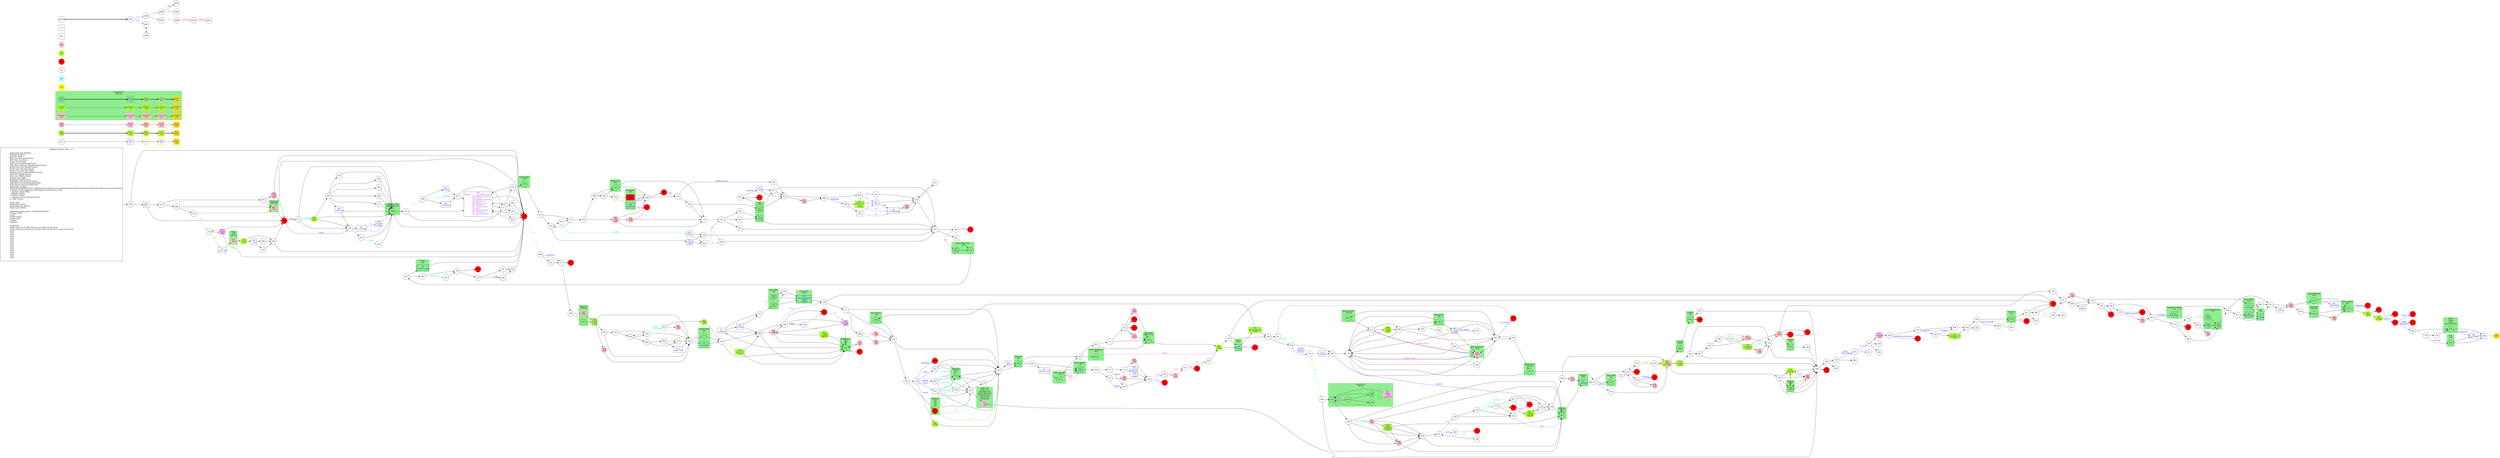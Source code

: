 digraph "Fighting Fantasy: Title" {
	// graph defaults
	rankdir=LR
	mclimit=50
	nodesep=.3 // changes horizontal separation of nodes
	ranksep=.4 // changes vertical separation of nodes
	node [height=.7
		width=.7
		shape=ellipse
		margin=0]
	edge[weight=5]

	// a box for a graph label
	// note that you can override the defaults set above
	title [label = "Fighting Fantasy: Title --/--/--\n\n \
		Light Green Fill: Benefits\l \
		Pink Fill: Penalties\l \
		Red Fill: Death\l \
		Blue Text: Key Items/Events\l \
		Red Text: Lost Items\l \
		Purple Text: Shops\l \
		Blue Line: Forced Items/Events\l \
		Light Blue Text/Line: Optional Items/Events\l \
		Purple Line: Dice Related Events\l \
		Green Line: Stat Test Passed\l \
		Brown Line: Stat Test Failed\l \
		Magenta Line: Combat Related Events\l \
		Grey Text: Riddle Answer\l \
		Grey Line: Hidden Option\l \
		Orange Line: Spells\l \
		Red Line: Possible Error\l \
		Gold/Yellow Fill: Required Nodes\l \
		Light Blue Fill: Recommended Nodes\l \
		Gold Outline: Recommended Path\l \
		Green Box: Combat\l \
		SK/ST/LK/AS/AR/TM/CW/CL: Skill/Stamina/Luck/Attack Strength/Attack Round/Time/Consecutive Win Round/Consecutive Lose Round\l \
		?: Chance of this happening, depending on instructions in text\l \
		*: Special Combat Rules\l \
		-: Negative Status\l \
		+: Positive Status\l \
		^: Damage can be reduced by items\l \
		@: Take 2 items\l\l \
		Starts with:\l \
		Initial Skill: 1d6+6\l \
		Initial Stamina: 2d6+12\l \
		Initial Luck: 1d6+6\l\l \
		skill/stamina/luck potion: +all SK/ST/LK&1ILK\l \
		10 meal: +4ST\l \
		sword\l \
		leather armor\l \
		scarlet pearl\l \
		20 gold\l \
		backpack\l\l \
		Comments:\l \
		shield, only lose ST after losing every other attack round\l \
		If you are hit twice by Baron, you die. If you are hit once, meals restore 3ST\l \
		none\l \
		none\l \
		none\l \
		none\l \
		none\l \
		none\l \
		none\l \
		none\l \
		none\l \
		none\l \
		none\l \
		none\l \
		none\l \
		none\l \
		none\l \
		none\l \
		"
		shape = "box"
		margin = 0.1]

	subgraph Required {
		node [style = "filled" color = "gold" fillcolor = "gold" fontcolor = "blue" shape = "rect"]
		key3
		boo5
		dam5
		monboo5
		mondam5
		mon5
		084 [fontcolor = "black" shape = "octagon"]
	}

	subgraph Required2 {
		node [style = "filled" color = "#FFF700" fillcolor = "#FFF700" fontcolor = "blue" shape = "rect"]
		req2
	}

	subgraph Recommended {
		node [penwidth = 3 color = "gold"]
		txt2
		key2 [shape = "rect" fontcolor = "blue"]
		boo3 [style = "filled" fillcolor = "greenyellow"]
		boo4 [style = "filled" fillcolor = "greenyellow"]
		dam3 [style = "filled" fillcolor = "pink"]
		dam4 [style = "filled" fillcolor = "pink"]
		monboo3 [style = "filled" fillcolor = "greenyellow"]
		monboo4 [style = "filled" fillcolor = "greenyellow"]
		mondam3 [style = "filled" fillcolor = "pink"]
		mondam4 [style = "filled" fillcolor = "pink"]
		mon3
		mon4
	}
	
	subgraph Optional {
		node [style = "filled" color = "paleturquoise1" fillcolor = "paleturquoise1" fontcolor = "blue" shape = "rect"]
		opt
	}

	subgraph Combat {
		style = "filled" color = "palegreen2"
		subgraph cluster_MONSTER {
			label = "? MONSTER\n 0/0 0/0"
			mon1 [label = "\N\n text"]
			mon2 [shape = "rect" fontcolor = "blue" label = "\N\n text"]
			mon3 [label = "\N\n text"]
			mon4 [shape = "rect" fontcolor = "blue" label = "\N\n text"]
			mon5 [shape = "rect" fontcolor = "blue" label = "\N\n text"]
			monboo1 [style = "filled" color = "greenyellow" label = "\N\n text"]
			monboo2 [shape = "rect" style = "filled" color = "greenyellow" fontcolor = "blue" label = "\N\n text"]
			monboo3 [label = "\N\n text"]
			monboo4 [shape = "rect" fontcolor = "blue" label = "\N\n text"]
			monboo5 [shape = "rect" fontcolor = "blue" label = "\N\n text"]
			mondam1 [style = "filled" color = "pink" label = "\N\n text"]
			mondam2 [shape = "rect" style = "filled" color = "pink" fontcolor = "blue" label = "\N\n text"]
			mondam3 [label = "\N\n text"]
			mondam4 [shape = "rect" fontcolor = "blue" label = "\N\n text"]
			mondam5 [shape = "rect" fontcolor = "blue" label = "\N\n text"]
		}
		
		subgraph cluster_FANG_ZEN {
			label = "Fang-zen\n SK-3/10"
			087 [style = "filled" color = "pink" label = "\N\n -2ST"]
		}
		
		subgraph cluster_THUG_YOB {
			label = "Thug\n Yob\n 6/8 7/9"
			353 [style = "filled" color = "pink" label = "\N\n -2ST"]
		}
		
		subgraph cluster_PELAGINE {
			label = "Pelagine 7/8\n Pelaginette 6/5"
			388
		}
		
		subgraph cluster_GUTTERLAGS {
			label = "Gutterlags*\n 7/16"
			273
		}
		
		subgraph cluster_BARON_DEN_SNAU {
			label = "Baron den Snau*\n 7/12"
			257 [label = "\N\n -1EST"]
			072
		}
		
		subgraph cluster_OGRE {
			label = "Ogre\n 7/10"
			315 [label = "\N\n -2EST"]
			397 [shape = "rect" fontcolor = "blue" label = "\N\n 1 gold"]
		}
		
		subgraph cluster_PORTER {
			label = "Porter\n 6/6"
			100 [shape = "rect" fontcolor = "blue" label = "\N\n bribe+1 gold"]
		}
		
		subgraph cluster_DESERT_CAT {
			label = "Desert Cat\n 8/10"
			308
		}
		
		subgraph cluster_GARDENER {
			label = "Gardener*\n 8/7"
			206 [shape = "rect" fontcolor = "blue" label = "\N\n gardener"]
			239 [shape = "rect" style = "filled" color = "red" fontcolor = "blue" label = "\N\n gardener\n -2ST"]
		}
		
		subgraph cluster_FANG_ZEN2 {
			label = "Fang-zen\n SK-2/12"
			097
			187 [style = "filled" color = "pink" label = "\N\n -2ST"]
		}
		
		subgraph cluster_TIMBER_WOLF {
			label = "Timber Wolf\n 6/8"
			235 [shape = "rect" fontcolor = "blue" label = "\N\n -meals/2"]
			371
		}
		
		subgraph cluster_BLACKHEART {
			label = "Blackheart\n 7/10\n 6/8"
			220
		}
		
		subgraph cluster_SPIT_VIPER {
			label = "Spit Viper\n 4/4"
			347 [label = "\N\n -2AT"]
			127 [label = "\N\n -5AT"]
		}
		
		subgraph cluster_GRANOCHIN {
			label = "Granochin\n 8/10"
			014 [shape = "rect" fontcolor = "blue" label = "\N\n -throwing knife?\n -1ESK?\n -4EST?"]
		}
		
		subgraph cluster_PTEROLIN {
			label = "Pterolin\n 6/7"
			042
		}
		
		subgraph cluster_MALE_PTEROLIN {
			label = "Male Pterolin\n 7/8"
			116
		}
		
		subgraph cluster_GIANT_SPIDER {
			label = "Giant Spider\n 7/8"
			208 [shape = "rect" fontcolor = "blue" label = "\N\n -rope"]
		}
		
		subgraph cluster_GHOUL {
			label = "Ghoul\n 8/7"
			139 [shape = "rect" fontcolor = "blue" label = "\N\n -lamp"]
		}
		
		subgraph cluster_CAVEMAN {
			label = "Caveman*\n 6/8 7/7 7/6"
			146
		}
		
		subgraph cluster_GIANT_NANDIBEAR {
			label = "Giant Nandibear\n 9/14"
			292
		}
		
		subgraph cluster_MIST_DEMON {
			label = "Mist Demon\n 7/6"
			399
		}
		
		subgraph cluster_SKELETON {
			label = "Skeleton\n 6/5\n 6/4\n 6/4\n 6/5\n"
			351 [style = "filled" color = "red"]
		}
		
		subgraph cluster_TANTAFLEX {
			label = "Tentaflex\n 10/12"
			391
		}
		
		subgraph cluster_HOPELESS_HILLS {
			label = "Fight 2 of:\n Gark 7/11\n Wild Boar 6/5\n Bristle Beast 5/7\n Hill Giant 9/11\n Harrun 6/7\n Goblin 6/6"
			287 [shape = "rect" style = "filled" color = "pink" fontcolor = "blue" label = "\N\n -1 meal\n -1ST"]
		}
		
		subgraph cluster_SLIME_MONSTER {
			label = "Slime Monster\n 9/12"
			055 [style = "filled" color = "pink" label = "\N\n -2ST?"]
		}
		
		subgraph cluster_MARSH_ORC {
			label = "Marsh Orc\n 7/6"
			118
		}
		
		subgraph cluster_MARSH_GHOST {
			label = "Marsh Ghost*\n 7/8 7/8"
			342
		}
		
		subgraph cluster_FLESH_EATER {
			label = "Flesh-Eater\n 10/16"
			195
		}
		
		subgraph cluster_MERE_FOLK {
			label = "Mere-Folk\n 6/0"
			047
		}
		
		subgraph cluster_CRADOC {
			label = "Cradoc\n 8/10"
			096
		}
		
		subgraph cluster_HOATZIN {
			label = "Hoatzin\n 6/6"
			136 [label = "\N\n -2AT?"]
		}
		
		subgraph cluster_CRADOC2 {
			label = "Cradoc\n 7/8"
			079
		}
		
		subgraph cluster_HARGON {
			label = "Hargon\n 7/10"
			024 [shape = "rect" fontcolor = "blue" label = "\N\n -compass"]
		}
		
		subgraph cluster_SEMERLE {
			label = "Semerle\n 6/14"
			207
		}
		
		subgraph cluster_MARSH_ORC2 {
			label = "Marsh Orc\n 7/8 7/7"
			361
			043
			149
			334
			065 [shape = "rect" fontcolor = "blue" style = "filled" color = "pink" label = "\N\n collpse\n -1LK\n -half EST?"]
		}
		
		subgraph cluster_WRAITH {
			label = "Wraith\n 7/8"
			051
		}
		
		subgraph cluster_OGRE_SMITH {
			label = "Ogre Smith\n 8/12"
			111 [shape = "rect" fontcolor = "blue" label = "\N\n helmet"]
			348 [shape = "rect" fontcolor = "blue" label = "\N\n helmet"]
		}
		
		subgraph cluster_RENEGADE_DWARF {
			label = "Renegade Dwarf\n 7/7"
			320 [shape = "rect" fontcolor = "blue" label = "\N\n 4 gold"]
		}
		subgraph cluster_INVISIBLE_WARRIOR {
			label = "Invisible Warrior\n 7/7"
			240 [label = "\N\n -1AT"]
			182 [label = "\N\n -1EST"]
			339 [label = "\N\n -2AT"]
		}
		
		subgraph cluster_ORC {
			label = "Orc\n 7/6"
			176 [shape = "rect" fontcolor = "blue" label = "\N\n 2 gold"]
		}
		
		subgraph cluster_GIANT_MILLIPEDE {
			label = "Giant Millipede\n 9/12"
			153
		}
		
		subgraph cluster_POOL_CRAWLER {
			label = "Pool Crawler\n 9/14"
			275
		}
		
		subgraph cluster_GIANT_RAT {
			label = "Giant Rat\n 5/4 5/4"
			002
		}
		
		subgraph cluster_OPHIS_OMAN_OTUS {
			label = "Ophis\n Oman\n Otus\n 8/12 8/10 9/12"
			070
		}
		
		subgraph cluster_OTUS {
			label = "Otus\n 9/12"
			248
		}
		
		subgraph cluster_TROLL_ORC {
			label = "Troll-Orc\n 7/4"
			336
		}
		
		cbt
	}

	subgraph Death {
		node [style = "filled" color = "red"]
		ddt
		019
		022
		038 [label = "\N\n -4ST"]
		045
		053
		061
		074
		103
		108
		128
		163
		166
		168
		184
		200
		209
		217
		222
		226
		246
		249
		258
		262
		274
		286
		288
		291
		299 [label = "\N\n -6ST"]
		305
		309
		324 [label = "\N\n -2ST"]
		338
		356
		367
		370
		394
		396
		400
	}

	subgraph Boost {
		node [style = "filled" color = "greenyellow"]
		bst
		boo1 [label = "\N\n text"]
		boo2 [shape = "rect" fontcolor = "blue" label = "\N\n text"]
		boo3 [label = "\N\n text"]
		boo4 [shape = "rect" fontcolor = "blue" label = "\N\n text"]
		boo5 [shape = "rect" fontcolor = "blue" label = "\N\n text"]
		013 [label = "\N\n +2ILK\n +all LK"]
		036 [label = "\N\n +1LK"]
		030 [shape = "rect" fontcolor = "blue" label = "\N\n 4 gold\n 3 meal\n +1LK"]
		049 [shape = "rect" fontcolor = "blue" label = "\N\n invisibility\n +1LK"]
		106 [shape = "rect" fontcolor = "blue" label = "\N\n sharpened flint\n +2ST"]
		110 [shape = "rect" fontcolor = "blue" label = "\N\n 3 gold\n medallion\n +2ST"]
		201 [label = "\N\n +1LK"]
		233 [label = "\N\n +4ST"]
		266 [shape = "rect" fontcolor = "blue" label = "\N\n moon: 112\n +1LK"]
		270 [shape = "rect" fontcolor = "blue" label = "\N\n -2 meal\n +2ST"]
		281 [color = "greenyellow:pink" label = "\N\n +2LK\n -3~+2ST"]
		304 [label = "\N\n +2ST"]
		307 [label = "\N\n +all SK\n +all LK"]
		312 [shape = "rect" fontcolor = "blue" label = "\N\n ogres: 312\n fire\n +1LK"]
		322 [shape = "rect" fontcolor = "blue" label = "\N\n hexagon: 158\n +1LK"]
		330 [label = "\N\n +all ST"]
		335 [label = "\N\n +1SK?"]
		337 [label = "\N\n +1LK"]
		382 [label = "\N\n +1LK"]
		398 [label = "\N\n +1LK\n +2ST"]
	}

	subgraph Damage {
		node [style = "filled" color = "pink"]
		ddg
		dam1 [label = "\N\n text"]
		dam2 [shape = "rect" fontcolor = "blue" label = "\N\n text"]
		dam3 [label = "\N\n text"]
		dam4 [shape = "rect" fontcolor = "blue" label = "\N\n text"]
		dam5 [shape = "rect" fontcolor = "blue" label = "\N\n text"]
		003 [label = "\N\n -1ST"]
		006 [label = "\N\n -1ST"]
		039 [label = "\N\n -1LK"]
		040 [label = "\N\n -2ST"]
		073 [label = "\N\n -2ST"]
		086 [label = "\N\n -4ST"]
		081 [label = "\N\n -4ST"]
		091 [label = "\N\n -1ST"]
		093 [shape = "rect" fontcolor = "blue" label = "\N\n -6 gold\n -2ST"]
		104 [shape = "rect" fontcolor = "blue" label = "\N\n -shoes\n -1SK?"]
		115 [label = "\N\n -1SK?"]
		123 [label = "\N\n -1ST"]
		133 [label = "\N\n -6ST?"]
		148 [label = "\N\n -1SK*"]
		149 [label = "\N\n -2ST"]
		151 [label = "\N\n -4ST"]
		157 [label = "\N\n -6ST?"]
		158 [label = "\N\n -2ST"]
		165 [label = "\N\n -2ST"]
		185 [label = "\N\n -1LK\n -1ST?"]
		245 [label = "\N\n -2ST"]
		259 [label = "\N\n -1ST"]
		269 [label = "\N\n -?ST"]
		293 [label = "\N\n -2~3ST"]
		295 [label = "\N\n -2ST"]
		300 [shape = "rect" fontcolor = "blue" label = "\N\n escaped\n -3ST"]
		314 [label = "\N\n -2ST"]
		326 [label = "\N\n -1SK?"]
		345 [label = "\N\n -6ST"]
		349 [label = "\N\n -4ST"]
		372 [label = "\N\n -3ST"]
		385 [label = "\N\n -2ST"]
		390 [label = "\N\n -1SK\n -2ST"]
	}

	subgraph Key_Item {
		node [fontcolor = "blue" shape = "rect"]
		kky
		key1 [label = "\N\n text"]
		key2 [label = "\N\n text"]
		key3 [label = "\N\n text"]
		012 [label = "\N\n oaks: +50"]
		023 [label = "\N\n ...garl"]
		028 [label = "\N\n +1~6 gold"]
		032 [label = "\N\n 1 gold"]
		054 [label = "\N\n millipede"]
		064 [label = "\N\n Pen..."]
		090 [label = "\N\n room: 56"]
		095 [label = "\N\n truthstone"]
		134 [label = "\N\n -needle"]
		172 [label = "\N\n helmet"]
		174 [label = "\N\n fire"]
		192 [label = "\N\n 7 paragraphs"]
		202 [label = "\N\n bribe"]
		228 [label = "\N\n -helmet"]
		232 [label = "\N\n sun: 55"]
		261 [label = "\N\n note"]
		265 [label = "\N\n 1 gold\n needle"]
		267 [label = "\N\n whistle: 333"]
		271 [label = "\N\n medallion"]
		282 [label = "\N\n -arrow\n -thread\n -tinder\n -oil\n -meal"]
		298 [label = "\N\n age: 084"]
		317 [label = "\N\n letter: 88"]
		323 [label = "\N\n -2 gold\n bribe"]
		329 [label = "\N\n -8 gold\n -2 meal"]
		341 [label = "\N\n Well"]
		381 [label = "\N\n shield"]
		386 [label = "\N\n S stone"]
	}
	
	subgraph Shop {
		node [fontcolor = "purple" shape = "rect"]
		shp
		150 [label = "\N\n Market \
		2g: sallow-seed oil\l \
		2g: needle and thread\l \
		2g: 2 meal\l \
		2g: tinderbox and flint\l \
		2g: old boots\l \
		2g: gilded arrow\l \
		2g: lodestone\l \
		2g: 2 silver pearls\l \
		2g: rope\l \
		2g: throwing knife\l \
		2g: fishing net\l \
		2g: copper pendant\l \
		"]
	}

	mon1 -> mon2 -> mon3 -> mon4 -> mon5 [penwidth = 3]
	boo1 -> boo2 -> boo3 -> boo4 -> boo5 [penwidth = 3]
	dam1 -> dam2 -> dam3 -> dam4 -> dam5
	txt1 -> key1 -> txt2 -> key2 -> key3
	monboo1 -> monboo2 -> monboo3 -> monboo4 -> monboo5
	mondam1 -> mondam2 -> mondam3 -> mondam4 -> mondam5

	myTitle -> z001 [penwidth = 3]
	z001 -> z002 [color = "purple" fontcolor = "purple" label = "1-3"]
	z001 -> z003 [color = "purple" fontcolor = "purple" label = "4-6"]
	z002 -> z004 [color = "green" fontcolor = "green" label = "LK"]
	z002 -> z005 [color = "brown"]
	z003 -> z006 [dir = "both"]
	z004 -> z007 [color = "blue" fontcolor = "blue" label = "req"]
	z004 -> z008 [color = "cyan3" fontcolor = "cyan3" label = "-opt"]
	z005 -> z009 [color = "grey" fontcolor = "grey" label = "info"]
	z009 -> z010 [color = "crimson" fontcolor = "crimson" label = "error(?)"]
	z010 -> z011 [color = "magenta" fontcolor = "magenta" label = "escape"]
	{
		rank = same
		z003
		z006
	}
	title -> 001
	001 -> 200
	001 -> 064
	002 -> 040
	002 -> 275
	003 -> 080
	004 -> 212
	004 -> 236
	005 -> 390
	005 -> 087
	006 -> 207
	006 -> 034
	007 -> 397
	008 -> 295 [color = "green" fontcolor = "green" label = "LK"]
	008 -> 081 [color = "brown"]
	009 -> 067
	009 -> 033
	010 -> 083 [color = "cyan3" fontcolor = "cyan3" label = "-1 gold"]
	010 -> 388
//	011 -> 
	012 -> 278
	013 -> 269
	013 -> 220
	014 -> 159
	015 -> 382
	016 -> 193
	016 -> 344
	017 -> 388
	018 -> 377
	018 -> 175
	020 -> 261 [color = "purple" fontcolor = "purple" label = "6"]
	020 -> 142 [color = "purple" fontcolor = "purple" label = "1-5"]
	021 -> 186 [color = "green" fontcolor = "green" label = "SK"]
	021 -> 118 [color = "brown"]
	023 -> 048
	023 -> 145
	024 -> 311
	025 -> 121
	025 -> 146
	026 -> 199
	027 -> 289
	027 -> 057
	027 -> 246
	028 -> 329 [color = "purple" fontcolor = "purple" label = "5-6"]
	028 -> 388 [color = "purple" fontcolor = "purple" label = "1-4"]
	029 -> 226 [color = "purple" fontcolor = "purple" label = "equal"]
	029 -> 207 [color = "purple" fontcolor = "purple" label = "neq"]
	030 -> 052
	030 -> 165
	030 -> 278
//	031 -> 
	032 -> 077
	032 -> 237
	033 -> 123 [color = "blue" fontcolor = "blue" label = "sallow-seed oil"]
	033 -> 258
	034 -> 221
	034 -> 207
	035 -> 150
	035 -> 200
	036 -> 355
	037 -> 101 [color = "purple" fontcolor = "purple" label = "1,6"]
	037 -> 256 [color = "purple" fontcolor = "purple" label = "2x2-5"]
	038 -> 242 [color = "purple" fontcolor = "purple" label = "odd"]
	039 -> 253
	040 -> 275
//	041 -> 
	042 -> 285 [color = "cyan3" fontcolor = "cyan3" label = "rope"]
	042 -> 368
	043 -> 149
	043 -> 334
	043 -> 361
	044 -> 314
	044 -> 240
	046 -> 016
	047 -> 253 [color = "magenta" fontcolor = "magenta" label = "3CW/\n >7AR"]
	048 -> 384
	049 -> 115
	049 -> 157
	049 -> 219 [color = "cyan3" fontcolor = "cyan3" label = "-rope"]
	050 -> 185
	050 -> 060
	051 -> 196
	051 -> 108 [color = "magenta" fontcolor = "magenta" label = "lose AR"]
	052 -> 102
	052 -> 278
	054 -> 275
	055 -> 154 [color = "magenta:black" fontcolor = "magenta" label = "escape (-3ST)"]
	055 -> 214 [color = "magenta:black" fontcolor = "magenta" label = "escape (-3ST)"]
	056 -> 095
	056 -> 357 [color = "cyan3" fontcolor = "cyan3" label = "+25 gold"]
	056 -> 381
//	057 -> 
	058 -> 014
	059 -> 131
	059 -> 272
	060 -> 308
	060 -> 350
	062 -> 179
	062 -> 012
//	063 -> 
	064 -> 075
	064 -> 222
	065 -> 361
	066 -> 378 [color = "grey" fontcolor = "grey" label = "ogre"]
	066 -> 070
	067 -> 320 [color = "blue" fontcolor = "blue" label = "invisibility"]
	067 -> 374
	068 -> 169
	068 -> 269
	068 -> 220
	069 -> 166
	069 -> 389
	070 -> 298 [color = "blue" fontcolor = "blue" label = "truthstone"]
	070 -> 284
	071 -> 372
	071 -> 098
	072 -> 119
	073 -> 024
	075 -> 268
	075 -> 005
	076 -> 365
	076 -> 195
	077 -> 197
	077 -> 237
	078 -> 263
	078 -> 355
	079 -> 168
	079 -> 147
	080 -> 109 [color = "blue" fontcolor = "blue" label = "tinderbox"]
	080 -> 020
	081 -> 379
	082 -> 131
	083 -> 388
//	084 -> 
	085 -> 138
	085 -> 219
	086 -> 199
	087 -> 200
	087 -> 222
	088 -> 137 [color = "blue" fontcolor = "blue" label = "arachnos"]
	088 -> 231
	089 -> 034
	089 -> 361
	090 -> 189
	090 -> 388
	091 -> 278
	092 -> 205 [color = "cyan3" fontcolor = "cyan3" label = "-truthstone"]
	092 -> 055
	092 -> 154
	092 -> 365
	093 -> 132
	093 -> 200
	093 -> 222
	094 -> 002
	095 -> 357
	096 -> 079
	097 -> 030
	098 -> 172
	098 -> 210
	099 -> 118
	099 -> 021
	099 -> 154
	099 -> 365
	100 -> 200
//	101 -> 
	102 -> 224
	102 -> 190
//	103 -> 
	104 -> 269
	104 -> 220
	105 -> 180 [color = "blue" fontcolor = "blue" label = "moon/sun"]
	105 -> 046
	399 -> 106 [dir = back]
	106 -> 004
	107 -> 007
	107 -> 213
	107 -> 327
	109 -> 174
	109 -> 312
	110 -> 006
	110 -> 207
	110 -> 034
	111 -> 176
	111 -> 082
//	112 -> 
	113 -> 282
	113 -> 086
	114 -> 340 [color = "green" fontcolor = "green" label = "SK"]
	114 -> 107 [color = "brown"]
	115 -> 219
	116 -> 208 [color = "magenta" fontcolor = "magenta" label = "escape\n -2ST"]
	116 -> 208
	116 -> 368
	117 -> 056 [color = "grey" fontcolor = "grey" label = "room"]
	117 -> 150
	117 -> 171
	118 -> 265
	118 -> 154
	118 -> 365
	119 -> 100
	119 -> 244
//	120 -> 
	121 -> 146
	121 -> 241
	122 -> 273
	122 -> 150
	122 -> 200
	123 -> 067
	124 -> 362 [color = "blue" fontcolor = "blue" label = "money"]
	124 -> 338 [color = "blue" fontcolor = "blue" label = "medallion"]
	124 -> 255 [color = "blue" fontcolor = "blue" label = "pearls"]
	124 -> 036 [color = "blue" fontcolor = "blue" label = "sword"]
	124 -> 301 [color = "blue" fontcolor = "blue" label = "meal"]
	125 -> 297
	125 -> 323
	126 -> 245
	126 -> 136
	126 -> 330
	126 -> 069
	127 -> 014
	127 -> 058
//	129 -> 
	130 -> 280 [color = "blue" fontcolor = "blue" label = "bribe"]
	130 -> 251
	131 -> 326
	131 -> 228
	132 -> 317 [color = "green" fontcolor = "green" label = "LK"]
	132 -> 093 [color = "brown"]
	133 -> 146
	134 -> 290
	135 -> 388
	136 -> 245
	136 -> 330
	136 -> 069
	137 -> 394
	137 -> 306
	138 -> 358
	138 -> 293
	139 -> 053 [color = "magenta" fontcolor = "magenta" label = "4LR"]
	139 -> 106
	140 -> 013 [color = "green" fontcolor = "green" label = "3xSK"]
	140 -> 299 [color = "brown"]
//	141 -> 
	142 -> 319
	143 -> 070
	144 -> 246
	144 -> 004
	144 -> 139
	145 -> 384
	146 -> 382
	147 -> 069
	148 -> 319
	149 -> 361
	150 -> 200
	150 -> 171
	151 -> 215
	152 -> 182 [color = "green" fontcolor = "green" label = "LK"]
	152 -> 044 [color = "brown"]
	153 -> 054 [color = "magenta" fontcolor = "magenta" label = "escape"]
	153 -> 275
	154 -> 226 [color = "blue" fontcolor = "blue" label = "visited"]
	154 -> 214
	155 -> 197
	156 -> 391
	156 -> 355
	157 -> 108
	157 -> 167
	157 -> 051
	157 -> 274
	158 -> 366
	158 -> 114
	159 -> 277
	159 -> 246
//	160 -> 
	161 -> 132 [color = "green" fontcolor = "green" label = "LK"]
	161 -> 087 [color = "brown"]
	162 -> 281
	164 -> 237
	165 -> 278
	167 -> 071
	169 -> 140 [color = "blue" fontcolor = "blue" label = "shield"]
	169 -> 104
	169 -> 299
	170 -> 089 [color = "green" fontcolor = "green" label = "SK"]
	170 -> 134 [color = "brown"]
	171 -> 122
	171 -> 364
	171 -> 035
	171 -> 343
	172 -> 210
	173 -> 247
	173 -> 367
	173 -> 029
	174 -> 261 [color = "purple" fontcolor = "purple" label = "6"]
	174 -> 192 [color = "purple" fontcolor = "purple" label = "1-5"]
	175 -> 026 [color = "blue" fontcolor = "blue" label = "shield"]
	175 -> 113
	176 -> 131
	177 -> 125
	177 -> 050
	178 -> 262 [color = "blue" fontcolor = "blue" label = "medallion"]
	178 -> 039
	179 -> 278
	180 -> 046 [color = "blue" fontcolor = "blue" label = "escaped"]
	180 -> 322
//	181 -> 
	182 -> 339
	183 -> 340 [color = "green" fontcolor = "green" label = "LK"]
	183 -> 107 [color = "brown"]
	185 -> 158
	185 -> 366
	185 -> 114
	186 -> 265 [color = "green" fontcolor = "green" label = "LK"]
	186 -> 092 [color = "brown"]
	187 -> 030
	188 -> 207
	188 -> 346
	189 -> 010
	189 -> 028
	190 -> 313 [color = "cyan3" fontcolor = "cyan3" label = "-1 gold\n -4 meals"]
	190 -> 224
	190 -> 278
//	191 -> 
	192 -> 148
	192 -> 319
	193 -> 363 [color = "blue" fontcolor = "blue" label = "throwing knife"]
	193 -> 336
//	194 -> 
	195 -> 311
	195 -> 154
	196 -> 069
	197 -> 395
	197 -> 225
//	198 -> 
	199 -> 022 [color = "purple" fontcolor = "purple" label = "3-9"]
	199 -> 252 [color = "purple" fontcolor = "purple" label = "10-18"]
	200 -> 088 [color = "grey" fontcolor = "grey" label = "letter"]
	201 -> 335
	201 -> 305
	202 -> 183
	202 -> 155
//	203 -> 
	204 -> 179
	204 -> 062
	205 -> 055
	205 -> 154
	205 -> 365
	206 -> 291 [color = "magenta" fontcolor = "magenta" label = "AR>4"]
	206 -> 366
	207 -> 024
	208 -> 018
	210 -> 111
	210 -> 234
	211 -> 233 [color = "cyan3" fontcolor = "cyan3" label = "-2 gold"]
	211 -> 189
	211 -> 388
	212 -> 236 [color = "green" fontcolor = "green" label = "3dST"]
	212 -> 288 [color = "brown"]
	213 -> 197
	214 -> 398
	214 -> 099
	215 -> 015 [color = "purple" fontcolor = "purple" label = "1-4"]
	215 -> 324 [color = "purple" fontcolor = "purple" label = "5-6"]
	216 -> 266 [color = "grey" fontcolor = "grey" label = "oaks"]
	216 -> 068
	216 -> 220
//	218 -> 
	219 -> 157
	219 -> 069
	220 -> 045 [color = "purple" fontcolor = "purple" label = "1"]
	220 -> 259 [color = "purple" fontcolor = "purple" label = "6"]
	220 -> 271
	221 -> 387 [color = "purple" fontcolor = "purple" label = "equal"]
	221 -> 318 [color = "purple" fontcolor = "purple" label = "neq"]
	222 -> 211 [color = "blue" fontcolor = "blue" label = "letter"]
	222 -> 189 [color = "blue" fontcolor = "blue" label = "letter"]
//	223 -> 
	224 -> 204
	224 -> 190
	225 -> 072
	227 -> 319
	228 -> 326
	229 -> 114
	229 -> 315
//	230 -> 
	231 -> 137
	232 -> 307
	232 -> 188
	233 -> 283
	233 -> 189
	233 -> 388
	234 -> 356
	234 -> 009
	235 -> 216
	236 -> 170 [color = "blue" fontcolor = "blue" label = "needle\n lodestone\n thread"]
	236 -> 290
	237 -> 003
	237 -> 080
//	238 -> 
	239 -> 291 [color = "magenta" fontcolor = "magenta" label = "3dST\n AR>4"]
	239 -> 366 [color = "green" fontcolor = "green" label = "3dST"]
	240 -> 339
	241 -> 133
	241 -> 345
	241 -> 163
	241 -> 249
	242 -> 164 [color = "blue" fontcolor = "blue" label = "sallow-seed oil"]
	242 -> 229
//	243 -> 
	244 -> 264 [color = "cyan3" fontcolor = "cyan3" label = "truthstone"]
	244 -> 303
	245 -> 136
	245 -> 330
	245 -> 069
	247 -> 188
	247 -> 307
	247 -> 232
	248 -> 298
	248 -> 284
	249 -> 146 [color = "green" fontcolor = "green" label = "SK"]
//	250 -> 
	251 -> 359
	252 -> 215 [color = "purple" fontcolor = "purple" label = "1-5"]
	252 -> 151 [color = "purple" fontcolor = "purple" label = "6"]
	253 -> 178
	253 -> 332
	253 -> 184
	254 -> 206 [color = "green" fontcolor = "green" label = "LK"]
	254 -> 239 [color = "brown"]
	255 -> 391
	255 -> 263
	255 -> 355
	255 -> 078 [color = "cyan3" fontcolor = "cyan3" label = "-truthstone"]
	256 -> 300
	256 -> 230
	256 -> 243
	257 -> 072
	259 -> 220
//	260 -> 
	261 -> 192 [color = "blue" fontcolor = "blue" label = "fire"]
	261 -> 319
	263 -> 156
	263 -> 287
	264 -> 303
	265 -> 141 [color = "blue" fontcolor = "blue" label = "lost needle"]
	265 -> 055
	265 -> 154
	265 -> 365
	266 -> 068
	266 -> 220
	267 -> 208
	267 -> 116
	268 -> 161
	268 -> 087
	269 -> 159 [color = "purple" fontcolor = "purple" label = "1-5,1-4"]
	269 -> 220
	269 -> 169
	270 -> 069
	270 -> 393
	271 -> 386
	271 -> 373
	271 -> 068
	272 -> 348
	272 -> 176
	273 -> 310
	275 -> 217 [color = "blue" fontcolor = "blue" label = "millipede"]
	275 -> 201
//	276 -> 
	277 -> 379
	277 -> 355
	277 -> 008
	278 -> 235 [color = "purple" fontcolor = "purple" label = "1-3"]
	278 -> 371 [color = "purple" fontcolor = "purple" label = "4-6"]
	279 -> 029
	279 -> 247 [color = "cyan3" fontcolor = "cyan3" label = "-1 gold"]
	279 -> 173 [color = "cyan3" fontcolor = "cyan3" label = "-2 gold"]
	280 -> 359
	281 -> 096
	281 -> 270
	281 -> 126
	282 -> 199
	283 -> 369
	283 -> 017
	283 -> 392
	283 -> 090
	283 -> 135
	283 -> 294
	284 -> 084 [color = "grey" fontcolor = "grey" label = "age"]
	285 -> 267
	285 -> 208
	287 -> 069
	289 -> 325 [color = "grey" fontcolor = "grey" label = "sun\n moon\n hexagon"]
	289 -> 246
	290 -> 055
	290 -> 154
	292 -> 382 [color = "magenta" fontcolor = "magenta" label = "AR>4"]
	293 -> 219
	294 -> 388
	295 -> 379
	296 -> 385 [color = "cyan3" fontcolor = "cyan3" label = "hut standing"]
	296 -> 006
	296 -> 207
	296 -> 034
	297 -> 202 [color = "cyan3" fontcolor = "cyan3" label = "-4 gold"]
	297 -> 177
	298 -> 284
	299 -> 104 [color = "purple" fontcolor = "purple" label = "1-3"]
	300 -> 352
	301 -> 391
	301 -> 263
	301 -> 355
	301 -> 078 [color = "cyan3" fontcolor = "cyan3" label = "-truthstone"]
//	302 -> 
	303 -> 209
	303 -> 130
	304 -> 216
	306 -> 097 [color = "green" fontcolor = "green" label = "LK"]
	306 -> 187 [color = "brown"]
	307 -> 232
	307 -> 188
	308 -> 114
	308 -> 366
	310 -> 125
	310 -> 177
	311 -> 333 [color = "blue" fontcolor = "blue" label = "whistle"]
	311 -> 047
	311 -> 253
	312 -> 261 [color = "purple" fontcolor = "purple" label = "6"]
	312 -> 192 [color = "purple" fontcolor = "purple" label = "1-5"]
	313 -> 091
	313 -> 304
	314 -> 339
	315 -> 331
	315 -> 077
	315 -> 237
	316 -> 037 [color = "blue" fontcolor = "blue" label = "knife\n sharp flint"]
	316 -> 063
	317 -> 337 [color = "green" fontcolor = "green" label = "LK"]
	317 -> 353 [color = "brown"]
	318 -> 279
	318 -> 029
	319 -> 227
	319 -> 197
	320 -> 059
	321 -> 351
	321 -> 124
	322 -> 016
	323 -> 183
	323 -> 155
	324 -> 015 [color = "green" fontcolor = "green" label = "LK"]
	325 -> 383
	325 -> 071
	326 -> 153
	326 -> 094
	327 -> 397
//	328 -> 
	329 -> 388
	330 -> 245
	330 -> 136
	330 -> 069
	331 -> 032 [color = "blue" fontcolor = "blue" label = "gardener"]
	331 -> 128
	332 -> 162 [color = "green" fontcolor = "green" label = "LK&ge;6"]
	332 -> 253 [color = "brown"]
	333 -> 281
	334 -> 065 [color = "green" fontcolor = "green" label = "SK/\n 3dST"]
	334 -> 361 [color = "brown"]
	335 -> 396 [color = "blue" fontcolor = "blue" label = "helmet"]
	335 -> 019
	336 -> 309 [color = "magenta" fontcolor = "magenta" label = ">2AR"]
	336 -> 027
	337 -> 023
	337 -> 384
	339 -> 059
	340 -> 197
	341 -> 042
	342 -> 214
	343 -> 150
	343 -> 200
//	344 -> 
	345 -> 146
	346 -> 281
	346 -> 073
	347 -> 014
	347 -> 058
	348 -> 176
	348 -> 082
	349 -> 199
	350 -> 254
	350 -> 308
	351 -> 391 [color = "green" fontcolor = "green" label = "ST"]
	351 -> 263 [color = "green" fontcolor = "green" label = "ST"]
	351 -> 355 [color = "green" fontcolor = "green" label = "ST"]
	352 -> 400 [color = "blue" fontcolor = "blue" label = "medallion possessions"]
	352 -> 105
	353 -> 337
	354 -> 221
	355 -> 341
	355 -> 042
	357 -> 150
	357 -> 171
	358 -> 375 [color = "green" fontcolor = "green" label = "LK"]
	358 -> 293 [color = "brown"]
	359 -> 200
//	360 -> 
	361 -> 043 [color = "magenta" fontcolor = "magenta" label = "-4ST"]
	361 -> 296
	362 -> 391
	362 -> 263
	362 -> 355
	362 -> 078 [color = "cyan3" fontcolor = "cyan3" label = "-truthstone"]
	363 -> 260 [color = "green" fontcolor = "green" label = "SK"]
	363 -> 336 [color = "brown"]
	364 -> 150
	364 -> 200
	365 -> 288 [color = "blue" fontcolor = "blue" label = "2x visited"]
	365 -> 055
	365 -> 342
	365 -> 076
	366 -> 038
	366 -> 242
	368 -> 025
	368 -> 292
	369 -> 388
//	370 -> 
	371 -> 216
	372 -> 210
	373 -> 347 [color = "green" fontcolor = "green" label = "LK"]
	373 -> 127 [color = "brown"]
	374 -> 380
	374 -> 074
	374 -> 152
	375 -> 049 [color = "green" fontcolor = "green" label = "ST&ge;14"]
	375 -> 293 [color = "brown"]
//	376 -> 
	377 -> 026 [color = "blue" fontcolor = "blue" label = "shield"]
	377 -> 349
	378 -> 248 [color = "blue" fontcolor = "blue" label = ">10 gold"]
	378 -> 143
	379 -> 321
	379 -> 355
	380 -> 339
	381 -> 357
	382 -> 139
	382 -> 144
//	383 -> 
	384 -> 200
	384 -> 222
	385 -> 110
	385 -> 006
	385 -> 207
	385 -> 034
	386 -> 373
	386 -> 068
	387 -> 354 [color = "green" fontcolor = "green" label = "LK"]
	387 -> 061 [color = "brown"]
	388 -> 200
	388 -> 117
	389 -> 316
	389 -> 160
	390 -> 200
	390 -> 222
	391 -> 263
	391 -> 355
	392 -> 388
	393 -> 085
	393 -> 219
	395 -> 286 [color = "purple" fontcolor = "purple" label = "even"]
	395 -> 257 [color = "purple" fontcolor = "purple" label = "odd"]
	396 -> 370 [color = "blue" fontcolor = "blue" label = "moon"]
	396 -> 066 [color = "blue" fontcolor = "blue" label = "medallion"]
	396 -> 103 [color = "blue" fontcolor = "blue" label = "arrow"]
	397 -> 197
	398 -> 154
	398 -> 099
	399 -> 379
}
